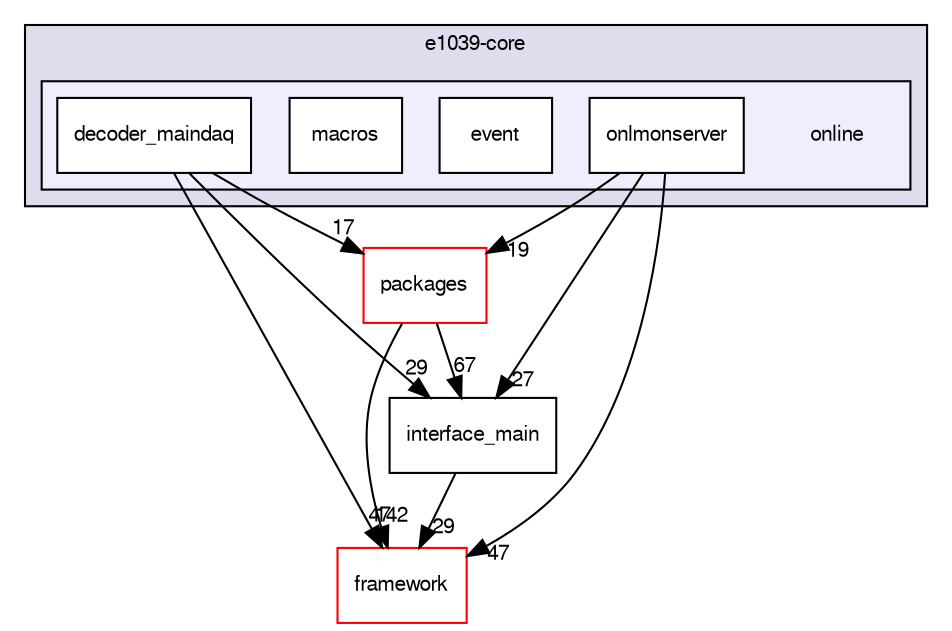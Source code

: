 digraph "/dev/shm/kenichi/update-e1039-doc/e1039-core/online" {
  bgcolor=transparent;
  compound=true
  node [ fontsize="10", fontname="FreeSans"];
  edge [ labelfontsize="10", labelfontname="FreeSans"];
  subgraph clusterdir_0a085354c5474f38d4b9d20ae746ec67 {
    graph [ bgcolor="#ddddee", pencolor="black", label="e1039-core" fontname="FreeSans", fontsize="10", URL="dir_0a085354c5474f38d4b9d20ae746ec67.html"]
  subgraph clusterdir_f4caa60ffed12ad39e9f06369a757050 {
    graph [ bgcolor="#eeeeff", pencolor="black", label="" URL="dir_f4caa60ffed12ad39e9f06369a757050.html"];
    dir_f4caa60ffed12ad39e9f06369a757050 [shape=plaintext label="online"];
    dir_25265c60903145931e9a6e46f0a7c1c5 [shape=box label="decoder_maindaq" color="black" fillcolor="white" style="filled" URL="dir_25265c60903145931e9a6e46f0a7c1c5.html"];
    dir_2332b7c0db3a2b8ac6b65863bf554aa4 [shape=box label="event" color="black" fillcolor="white" style="filled" URL="dir_2332b7c0db3a2b8ac6b65863bf554aa4.html"];
    dir_99160257c96b99ea2b83cfa2343c8fd4 [shape=box label="macros" color="black" fillcolor="white" style="filled" URL="dir_99160257c96b99ea2b83cfa2343c8fd4.html"];
    dir_a95975a7d021972a796996e0e81f39b2 [shape=box label="onlmonserver" color="black" fillcolor="white" style="filled" URL="dir_a95975a7d021972a796996e0e81f39b2.html"];
  }
  }
  dir_68879e08c6651a210f7d5b44f4a6e313 [shape=box label="framework" color="red" URL="dir_68879e08c6651a210f7d5b44f4a6e313.html"];
  dir_8ea7cac0f8d8113a9a7e5b799137b771 [shape=box label="packages" color="red" URL="dir_8ea7cac0f8d8113a9a7e5b799137b771.html"];
  dir_4109f03a5b9c2dae233205e99792f74d [shape=box label="interface_main" URL="dir_4109f03a5b9c2dae233205e99792f74d.html"];
  dir_8ea7cac0f8d8113a9a7e5b799137b771->dir_68879e08c6651a210f7d5b44f4a6e313 [headlabel="142", labeldistance=1.5 headhref="dir_000034_000024.html"];
  dir_8ea7cac0f8d8113a9a7e5b799137b771->dir_4109f03a5b9c2dae233205e99792f74d [headlabel="67", labeldistance=1.5 headhref="dir_000034_000032.html"];
  dir_4109f03a5b9c2dae233205e99792f74d->dir_68879e08c6651a210f7d5b44f4a6e313 [headlabel="29", labeldistance=1.5 headhref="dir_000032_000024.html"];
  dir_a95975a7d021972a796996e0e81f39b2->dir_68879e08c6651a210f7d5b44f4a6e313 [headlabel="47", labeldistance=1.5 headhref="dir_000044_000024.html"];
  dir_a95975a7d021972a796996e0e81f39b2->dir_8ea7cac0f8d8113a9a7e5b799137b771 [headlabel="19", labeldistance=1.5 headhref="dir_000044_000034.html"];
  dir_a95975a7d021972a796996e0e81f39b2->dir_4109f03a5b9c2dae233205e99792f74d [headlabel="27", labeldistance=1.5 headhref="dir_000044_000032.html"];
  dir_25265c60903145931e9a6e46f0a7c1c5->dir_68879e08c6651a210f7d5b44f4a6e313 [headlabel="47", labeldistance=1.5 headhref="dir_000041_000024.html"];
  dir_25265c60903145931e9a6e46f0a7c1c5->dir_8ea7cac0f8d8113a9a7e5b799137b771 [headlabel="17", labeldistance=1.5 headhref="dir_000041_000034.html"];
  dir_25265c60903145931e9a6e46f0a7c1c5->dir_4109f03a5b9c2dae233205e99792f74d [headlabel="29", labeldistance=1.5 headhref="dir_000041_000032.html"];
}
